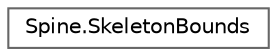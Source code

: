 digraph "类继承关系图"
{
 // LATEX_PDF_SIZE
  bgcolor="transparent";
  edge [fontname=Helvetica,fontsize=10,labelfontname=Helvetica,labelfontsize=10];
  node [fontname=Helvetica,fontsize=10,shape=box,height=0.2,width=0.4];
  rankdir="LR";
  Node0 [id="Node000000",label="Spine.SkeletonBounds",height=0.2,width=0.4,color="grey40", fillcolor="white", style="filled",URL="$class_spine_1_1_skeleton_bounds.html",tooltip="Collects each BoundingBoxAttachment that is visible and computes the world vertices for its polygon...."];
}
